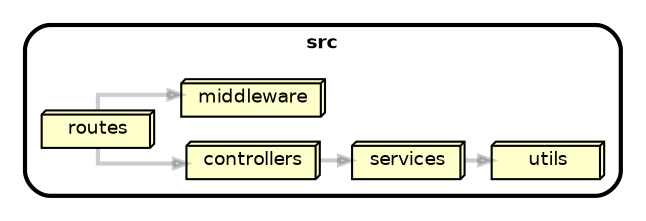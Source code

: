 strict digraph "dependency-cruiser output"{
    rankdir="LR" splines="ortho" overlap="false" nodesep="0.16" ranksep="0.18" fontname="Helvetica-bold" fontsize="9" style="rounded,bold,filled" fillcolor="#ffffff" compound="true"
    node [shape="box" style="rounded, filled" height="0.2" color="black" fillcolor="#ffffcc" fontcolor="black" fontname="Helvetica" fontsize="9"]
    edge [arrowhead="normal" arrowsize="0.6" penwidth="2.0" color="#00000033" fontname="Helvetica" fontsize="9"]

    subgraph "cluster_src" {label="src" "src/controllers" [label=<controllers> tooltip="controllers" URL="src/controllers" shape="box3d"] }
    "src/controllers" -> "src/services"
    subgraph "cluster_src" {label="src" "src/middleware" [label=<middleware> tooltip="middleware" URL="src/middleware" shape="box3d"] }
    subgraph "cluster_src" {label="src" "src/routes" [label=<routes> tooltip="routes" URL="src/routes" shape="box3d"] }
    "src/routes" -> "src/controllers"
    "src/routes" -> "src/middleware"
    subgraph "cluster_src" {label="src" "src/services" [label=<services> tooltip="services" URL="src/services" shape="box3d"] }
    "src/services" -> "src/utils"
    subgraph "cluster_src" {label="src" "src/utils" [label=<utils> tooltip="utils" URL="src/utils" shape="box3d"] }
}
